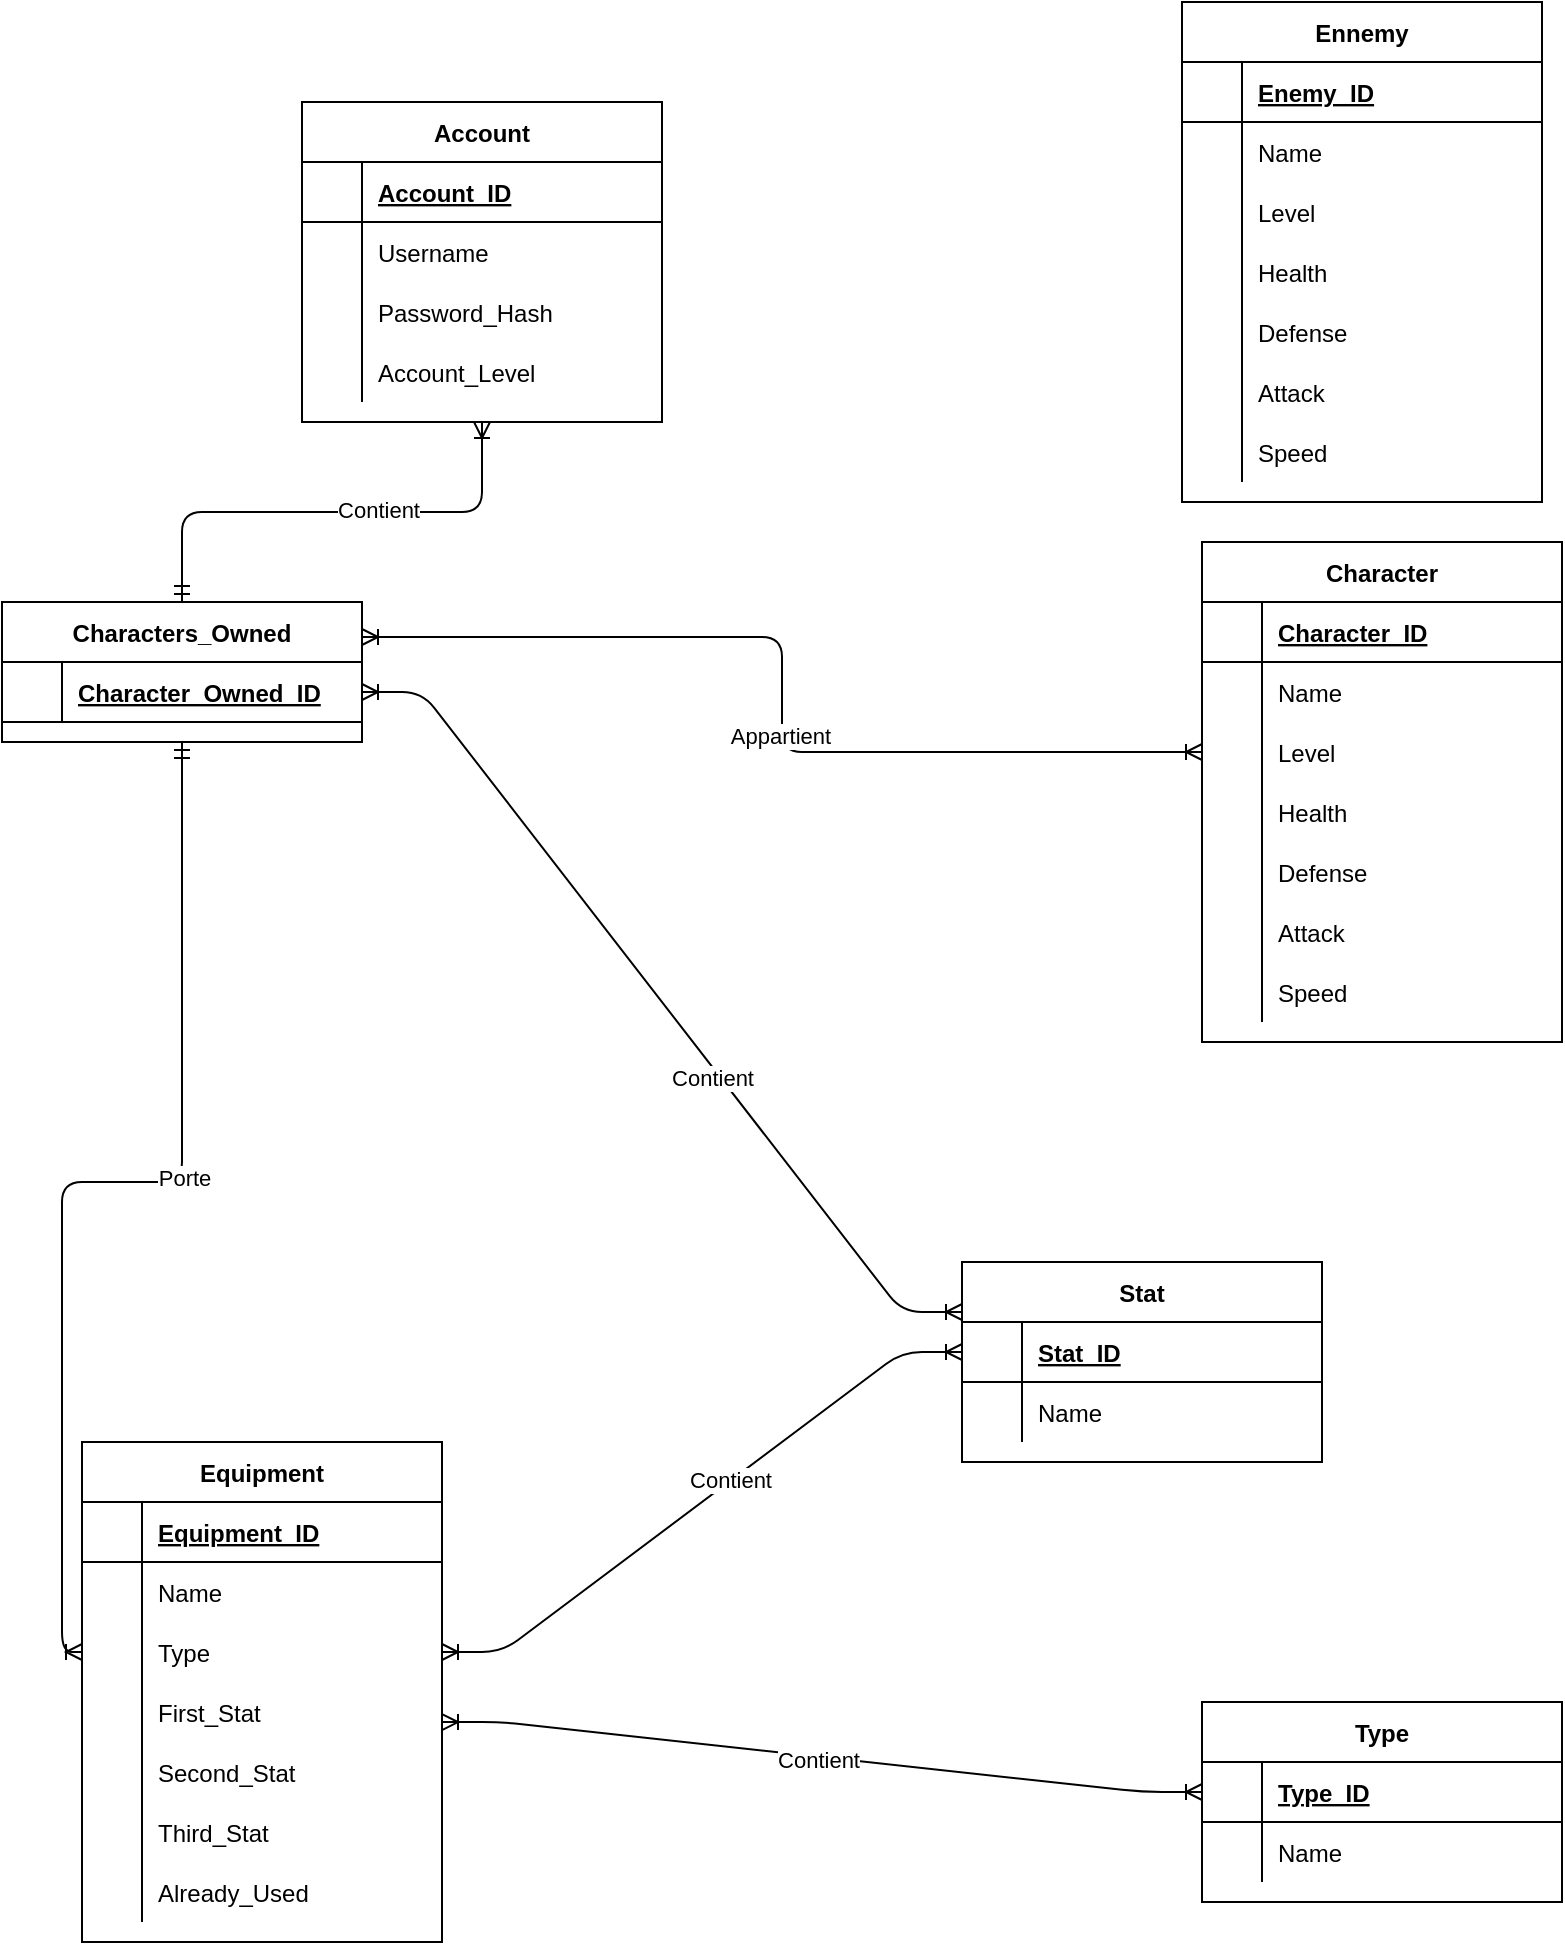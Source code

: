 <mxfile version="14.1.8" type="device"><diagram id="8hLPaaKzx66WJGvUgA-z" name="Page-1"><mxGraphModel dx="824" dy="996" grid="1" gridSize="10" guides="1" tooltips="1" connect="1" arrows="1" fold="1" page="1" pageScale="1" pageWidth="827" pageHeight="1169" math="0" shadow="0"><root><mxCell id="0"/><mxCell id="1" parent="0"/><mxCell id="Fsltv_npvF8DQwQNt9KI-1" value="Account" style="shape=table;startSize=30;container=1;collapsible=1;childLayout=tableLayout;fixedRows=1;rowLines=0;fontStyle=1;align=center;resizeLast=1;" parent="1" vertex="1"><mxGeometry x="180" y="170" width="180" height="160" as="geometry"/></mxCell><mxCell id="Fsltv_npvF8DQwQNt9KI-2" value="" style="shape=partialRectangle;collapsible=0;dropTarget=0;pointerEvents=0;fillColor=none;top=0;left=0;bottom=1;right=0;points=[[0,0.5],[1,0.5]];portConstraint=eastwest;" parent="Fsltv_npvF8DQwQNt9KI-1" vertex="1"><mxGeometry y="30" width="180" height="30" as="geometry"/></mxCell><mxCell id="Fsltv_npvF8DQwQNt9KI-3" value="" style="shape=partialRectangle;connectable=0;fillColor=none;top=0;left=0;bottom=0;right=0;fontStyle=1;overflow=hidden;" parent="Fsltv_npvF8DQwQNt9KI-2" vertex="1"><mxGeometry width="30" height="30" as="geometry"/></mxCell><mxCell id="Fsltv_npvF8DQwQNt9KI-4" value="Account_ID" style="shape=partialRectangle;connectable=0;fillColor=none;top=0;left=0;bottom=0;right=0;align=left;spacingLeft=6;fontStyle=5;overflow=hidden;" parent="Fsltv_npvF8DQwQNt9KI-2" vertex="1"><mxGeometry x="30" width="150" height="30" as="geometry"/></mxCell><mxCell id="Fsltv_npvF8DQwQNt9KI-11" value="" style="shape=partialRectangle;collapsible=0;dropTarget=0;pointerEvents=0;fillColor=none;top=0;left=0;bottom=0;right=0;points=[[0,0.5],[1,0.5]];portConstraint=eastwest;" parent="Fsltv_npvF8DQwQNt9KI-1" vertex="1"><mxGeometry y="60" width="180" height="30" as="geometry"/></mxCell><mxCell id="Fsltv_npvF8DQwQNt9KI-12" value="" style="shape=partialRectangle;connectable=0;fillColor=none;top=0;left=0;bottom=0;right=0;editable=1;overflow=hidden;" parent="Fsltv_npvF8DQwQNt9KI-11" vertex="1"><mxGeometry width="30" height="30" as="geometry"/></mxCell><mxCell id="Fsltv_npvF8DQwQNt9KI-13" value="Username" style="shape=partialRectangle;connectable=0;fillColor=none;top=0;left=0;bottom=0;right=0;align=left;spacingLeft=6;overflow=hidden;" parent="Fsltv_npvF8DQwQNt9KI-11" vertex="1"><mxGeometry x="30" width="150" height="30" as="geometry"/></mxCell><mxCell id="Fsltv_npvF8DQwQNt9KI-8" value="" style="shape=partialRectangle;collapsible=0;dropTarget=0;pointerEvents=0;fillColor=none;top=0;left=0;bottom=0;right=0;points=[[0,0.5],[1,0.5]];portConstraint=eastwest;" parent="Fsltv_npvF8DQwQNt9KI-1" vertex="1"><mxGeometry y="90" width="180" height="30" as="geometry"/></mxCell><mxCell id="Fsltv_npvF8DQwQNt9KI-9" value="" style="shape=partialRectangle;connectable=0;fillColor=none;top=0;left=0;bottom=0;right=0;editable=1;overflow=hidden;" parent="Fsltv_npvF8DQwQNt9KI-8" vertex="1"><mxGeometry width="30" height="30" as="geometry"/></mxCell><mxCell id="Fsltv_npvF8DQwQNt9KI-10" value="Password_Hash" style="shape=partialRectangle;connectable=0;fillColor=none;top=0;left=0;bottom=0;right=0;align=left;spacingLeft=6;overflow=hidden;" parent="Fsltv_npvF8DQwQNt9KI-8" vertex="1"><mxGeometry x="30" width="150" height="30" as="geometry"/></mxCell><mxCell id="Fsltv_npvF8DQwQNt9KI-15" value="" style="shape=partialRectangle;collapsible=0;dropTarget=0;pointerEvents=0;fillColor=none;top=0;left=0;bottom=0;right=0;points=[[0,0.5],[1,0.5]];portConstraint=eastwest;" parent="Fsltv_npvF8DQwQNt9KI-1" vertex="1"><mxGeometry y="120" width="180" height="30" as="geometry"/></mxCell><mxCell id="Fsltv_npvF8DQwQNt9KI-16" value="" style="shape=partialRectangle;connectable=0;fillColor=none;top=0;left=0;bottom=0;right=0;fontStyle=0;overflow=hidden;" parent="Fsltv_npvF8DQwQNt9KI-15" vertex="1"><mxGeometry width="30" height="30" as="geometry"/></mxCell><mxCell id="Fsltv_npvF8DQwQNt9KI-17" value="Account_Level" style="shape=partialRectangle;connectable=0;fillColor=none;top=0;left=0;bottom=0;right=0;align=left;spacingLeft=6;fontStyle=0;overflow=hidden;" parent="Fsltv_npvF8DQwQNt9KI-15" vertex="1"><mxGeometry x="30" width="150" height="30" as="geometry"/></mxCell><mxCell id="Fsltv_npvF8DQwQNt9KI-21" value="Character" style="shape=table;startSize=30;container=1;collapsible=1;childLayout=tableLayout;fixedRows=1;rowLines=0;fontStyle=1;align=center;resizeLast=1;" parent="1" vertex="1"><mxGeometry x="630" y="390" width="180" height="250" as="geometry"/></mxCell><mxCell id="Fsltv_npvF8DQwQNt9KI-22" value="" style="shape=partialRectangle;collapsible=0;dropTarget=0;pointerEvents=0;fillColor=none;top=0;left=0;bottom=1;right=0;points=[[0,0.5],[1,0.5]];portConstraint=eastwest;" parent="Fsltv_npvF8DQwQNt9KI-21" vertex="1"><mxGeometry y="30" width="180" height="30" as="geometry"/></mxCell><mxCell id="Fsltv_npvF8DQwQNt9KI-23" value="" style="shape=partialRectangle;connectable=0;fillColor=none;top=0;left=0;bottom=0;right=0;fontStyle=1;overflow=hidden;" parent="Fsltv_npvF8DQwQNt9KI-22" vertex="1"><mxGeometry width="30" height="30" as="geometry"/></mxCell><mxCell id="Fsltv_npvF8DQwQNt9KI-24" value="Character_ID" style="shape=partialRectangle;connectable=0;fillColor=none;top=0;left=0;bottom=0;right=0;align=left;spacingLeft=6;fontStyle=5;overflow=hidden;" parent="Fsltv_npvF8DQwQNt9KI-22" vertex="1"><mxGeometry x="30" width="150" height="30" as="geometry"/></mxCell><mxCell id="Fsltv_npvF8DQwQNt9KI-25" value="" style="shape=partialRectangle;collapsible=0;dropTarget=0;pointerEvents=0;fillColor=none;top=0;left=0;bottom=0;right=0;points=[[0,0.5],[1,0.5]];portConstraint=eastwest;" parent="Fsltv_npvF8DQwQNt9KI-21" vertex="1"><mxGeometry y="60" width="180" height="30" as="geometry"/></mxCell><mxCell id="Fsltv_npvF8DQwQNt9KI-26" value="" style="shape=partialRectangle;connectable=0;fillColor=none;top=0;left=0;bottom=0;right=0;editable=1;overflow=hidden;" parent="Fsltv_npvF8DQwQNt9KI-25" vertex="1"><mxGeometry width="30" height="30" as="geometry"/></mxCell><mxCell id="Fsltv_npvF8DQwQNt9KI-27" value="Name" style="shape=partialRectangle;connectable=0;fillColor=none;top=0;left=0;bottom=0;right=0;align=left;spacingLeft=6;overflow=hidden;" parent="Fsltv_npvF8DQwQNt9KI-25" vertex="1"><mxGeometry x="30" width="150" height="30" as="geometry"/></mxCell><mxCell id="Fsltv_npvF8DQwQNt9KI-28" value="" style="shape=partialRectangle;collapsible=0;dropTarget=0;pointerEvents=0;fillColor=none;top=0;left=0;bottom=0;right=0;points=[[0,0.5],[1,0.5]];portConstraint=eastwest;" parent="Fsltv_npvF8DQwQNt9KI-21" vertex="1"><mxGeometry y="90" width="180" height="30" as="geometry"/></mxCell><mxCell id="Fsltv_npvF8DQwQNt9KI-29" value="" style="shape=partialRectangle;connectable=0;fillColor=none;top=0;left=0;bottom=0;right=0;editable=1;overflow=hidden;" parent="Fsltv_npvF8DQwQNt9KI-28" vertex="1"><mxGeometry width="30" height="30" as="geometry"/></mxCell><mxCell id="Fsltv_npvF8DQwQNt9KI-30" value="Level" style="shape=partialRectangle;connectable=0;fillColor=none;top=0;left=0;bottom=0;right=0;align=left;spacingLeft=6;overflow=hidden;" parent="Fsltv_npvF8DQwQNt9KI-28" vertex="1"><mxGeometry x="30" width="150" height="30" as="geometry"/></mxCell><mxCell id="Fsltv_npvF8DQwQNt9KI-93" value="" style="shape=partialRectangle;collapsible=0;dropTarget=0;pointerEvents=0;fillColor=none;top=0;left=0;bottom=0;right=0;points=[[0,0.5],[1,0.5]];portConstraint=eastwest;" parent="Fsltv_npvF8DQwQNt9KI-21" vertex="1"><mxGeometry y="120" width="180" height="30" as="geometry"/></mxCell><mxCell id="Fsltv_npvF8DQwQNt9KI-94" value="" style="shape=partialRectangle;connectable=0;fillColor=none;top=0;left=0;bottom=0;right=0;editable=1;overflow=hidden;" parent="Fsltv_npvF8DQwQNt9KI-93" vertex="1"><mxGeometry width="30" height="30" as="geometry"/></mxCell><mxCell id="Fsltv_npvF8DQwQNt9KI-95" value="Health" style="shape=partialRectangle;connectable=0;fillColor=none;top=0;left=0;bottom=0;right=0;align=left;spacingLeft=6;overflow=hidden;" parent="Fsltv_npvF8DQwQNt9KI-93" vertex="1"><mxGeometry x="30" width="150" height="30" as="geometry"/></mxCell><mxCell id="Fsltv_npvF8DQwQNt9KI-31" value="" style="shape=partialRectangle;collapsible=0;dropTarget=0;pointerEvents=0;fillColor=none;top=0;left=0;bottom=0;right=0;points=[[0,0.5],[1,0.5]];portConstraint=eastwest;" parent="Fsltv_npvF8DQwQNt9KI-21" vertex="1"><mxGeometry y="150" width="180" height="30" as="geometry"/></mxCell><mxCell id="Fsltv_npvF8DQwQNt9KI-32" value="" style="shape=partialRectangle;connectable=0;fillColor=none;top=0;left=0;bottom=0;right=0;fontStyle=0;overflow=hidden;" parent="Fsltv_npvF8DQwQNt9KI-31" vertex="1"><mxGeometry width="30" height="30" as="geometry"/></mxCell><mxCell id="Fsltv_npvF8DQwQNt9KI-33" value="Defense" style="shape=partialRectangle;connectable=0;fillColor=none;top=0;left=0;bottom=0;right=0;align=left;spacingLeft=6;fontStyle=0;overflow=hidden;" parent="Fsltv_npvF8DQwQNt9KI-31" vertex="1"><mxGeometry x="30" width="150" height="30" as="geometry"/></mxCell><mxCell id="Fsltv_npvF8DQwQNt9KI-96" value="" style="shape=partialRectangle;collapsible=0;dropTarget=0;pointerEvents=0;fillColor=none;top=0;left=0;bottom=0;right=0;points=[[0,0.5],[1,0.5]];portConstraint=eastwest;" parent="Fsltv_npvF8DQwQNt9KI-21" vertex="1"><mxGeometry y="180" width="180" height="30" as="geometry"/></mxCell><mxCell id="Fsltv_npvF8DQwQNt9KI-97" value="" style="shape=partialRectangle;connectable=0;fillColor=none;top=0;left=0;bottom=0;right=0;editable=1;overflow=hidden;" parent="Fsltv_npvF8DQwQNt9KI-96" vertex="1"><mxGeometry width="30" height="30" as="geometry"/></mxCell><mxCell id="Fsltv_npvF8DQwQNt9KI-98" value="Attack" style="shape=partialRectangle;connectable=0;fillColor=none;top=0;left=0;bottom=0;right=0;align=left;spacingLeft=6;overflow=hidden;" parent="Fsltv_npvF8DQwQNt9KI-96" vertex="1"><mxGeometry x="30" width="150" height="30" as="geometry"/></mxCell><mxCell id="Fsltv_npvF8DQwQNt9KI-99" value="" style="shape=partialRectangle;collapsible=0;dropTarget=0;pointerEvents=0;fillColor=none;top=0;left=0;bottom=0;right=0;points=[[0,0.5],[1,0.5]];portConstraint=eastwest;" parent="Fsltv_npvF8DQwQNt9KI-21" vertex="1"><mxGeometry y="210" width="180" height="30" as="geometry"/></mxCell><mxCell id="Fsltv_npvF8DQwQNt9KI-100" value="" style="shape=partialRectangle;connectable=0;fillColor=none;top=0;left=0;bottom=0;right=0;editable=1;overflow=hidden;" parent="Fsltv_npvF8DQwQNt9KI-99" vertex="1"><mxGeometry width="30" height="30" as="geometry"/></mxCell><mxCell id="Fsltv_npvF8DQwQNt9KI-101" value="Speed" style="shape=partialRectangle;connectable=0;fillColor=none;top=0;left=0;bottom=0;right=0;align=left;spacingLeft=6;overflow=hidden;" parent="Fsltv_npvF8DQwQNt9KI-99" vertex="1"><mxGeometry x="30" width="150" height="30" as="geometry"/></mxCell><mxCell id="Fsltv_npvF8DQwQNt9KI-34" value="Ennemy" style="shape=table;startSize=30;container=1;collapsible=1;childLayout=tableLayout;fixedRows=1;rowLines=0;fontStyle=1;align=center;resizeLast=1;" parent="1" vertex="1"><mxGeometry x="620" y="120" width="180" height="250" as="geometry"/></mxCell><mxCell id="Fsltv_npvF8DQwQNt9KI-35" value="" style="shape=partialRectangle;collapsible=0;dropTarget=0;pointerEvents=0;fillColor=none;top=0;left=0;bottom=1;right=0;points=[[0,0.5],[1,0.5]];portConstraint=eastwest;" parent="Fsltv_npvF8DQwQNt9KI-34" vertex="1"><mxGeometry y="30" width="180" height="30" as="geometry"/></mxCell><mxCell id="Fsltv_npvF8DQwQNt9KI-36" value="" style="shape=partialRectangle;connectable=0;fillColor=none;top=0;left=0;bottom=0;right=0;fontStyle=1;overflow=hidden;" parent="Fsltv_npvF8DQwQNt9KI-35" vertex="1"><mxGeometry width="30" height="30" as="geometry"/></mxCell><mxCell id="Fsltv_npvF8DQwQNt9KI-37" value="Enemy_ID" style="shape=partialRectangle;connectable=0;fillColor=none;top=0;left=0;bottom=0;right=0;align=left;spacingLeft=6;fontStyle=5;overflow=hidden;" parent="Fsltv_npvF8DQwQNt9KI-35" vertex="1"><mxGeometry x="30" width="150" height="30" as="geometry"/></mxCell><mxCell id="Fsltv_npvF8DQwQNt9KI-38" value="" style="shape=partialRectangle;collapsible=0;dropTarget=0;pointerEvents=0;fillColor=none;top=0;left=0;bottom=0;right=0;points=[[0,0.5],[1,0.5]];portConstraint=eastwest;" parent="Fsltv_npvF8DQwQNt9KI-34" vertex="1"><mxGeometry y="60" width="180" height="30" as="geometry"/></mxCell><mxCell id="Fsltv_npvF8DQwQNt9KI-39" value="" style="shape=partialRectangle;connectable=0;fillColor=none;top=0;left=0;bottom=0;right=0;editable=1;overflow=hidden;" parent="Fsltv_npvF8DQwQNt9KI-38" vertex="1"><mxGeometry width="30" height="30" as="geometry"/></mxCell><mxCell id="Fsltv_npvF8DQwQNt9KI-40" value="Name" style="shape=partialRectangle;connectable=0;fillColor=none;top=0;left=0;bottom=0;right=0;align=left;spacingLeft=6;overflow=hidden;" parent="Fsltv_npvF8DQwQNt9KI-38" vertex="1"><mxGeometry x="30" width="150" height="30" as="geometry"/></mxCell><mxCell id="Fsltv_npvF8DQwQNt9KI-41" value="" style="shape=partialRectangle;collapsible=0;dropTarget=0;pointerEvents=0;fillColor=none;top=0;left=0;bottom=0;right=0;points=[[0,0.5],[1,0.5]];portConstraint=eastwest;" parent="Fsltv_npvF8DQwQNt9KI-34" vertex="1"><mxGeometry y="90" width="180" height="30" as="geometry"/></mxCell><mxCell id="Fsltv_npvF8DQwQNt9KI-42" value="" style="shape=partialRectangle;connectable=0;fillColor=none;top=0;left=0;bottom=0;right=0;editable=1;overflow=hidden;" parent="Fsltv_npvF8DQwQNt9KI-41" vertex="1"><mxGeometry width="30" height="30" as="geometry"/></mxCell><mxCell id="Fsltv_npvF8DQwQNt9KI-43" value="Level" style="shape=partialRectangle;connectable=0;fillColor=none;top=0;left=0;bottom=0;right=0;align=left;spacingLeft=6;overflow=hidden;" parent="Fsltv_npvF8DQwQNt9KI-41" vertex="1"><mxGeometry x="30" width="150" height="30" as="geometry"/></mxCell><mxCell id="Fsltv_npvF8DQwQNt9KI-44" value="" style="shape=partialRectangle;collapsible=0;dropTarget=0;pointerEvents=0;fillColor=none;top=0;left=0;bottom=0;right=0;points=[[0,0.5],[1,0.5]];portConstraint=eastwest;" parent="Fsltv_npvF8DQwQNt9KI-34" vertex="1"><mxGeometry y="120" width="180" height="30" as="geometry"/></mxCell><mxCell id="Fsltv_npvF8DQwQNt9KI-45" value="" style="shape=partialRectangle;connectable=0;fillColor=none;top=0;left=0;bottom=0;right=0;editable=1;overflow=hidden;" parent="Fsltv_npvF8DQwQNt9KI-44" vertex="1"><mxGeometry width="30" height="30" as="geometry"/></mxCell><mxCell id="Fsltv_npvF8DQwQNt9KI-46" value="Health" style="shape=partialRectangle;connectable=0;fillColor=none;top=0;left=0;bottom=0;right=0;align=left;spacingLeft=6;overflow=hidden;" parent="Fsltv_npvF8DQwQNt9KI-44" vertex="1"><mxGeometry x="30" width="150" height="30" as="geometry"/></mxCell><mxCell id="Fsltv_npvF8DQwQNt9KI-119" value="" style="shape=partialRectangle;collapsible=0;dropTarget=0;pointerEvents=0;fillColor=none;top=0;left=0;bottom=0;right=0;points=[[0,0.5],[1,0.5]];portConstraint=eastwest;" parent="Fsltv_npvF8DQwQNt9KI-34" vertex="1"><mxGeometry y="150" width="180" height="30" as="geometry"/></mxCell><mxCell id="Fsltv_npvF8DQwQNt9KI-120" value="" style="shape=partialRectangle;connectable=0;fillColor=none;top=0;left=0;bottom=0;right=0;editable=1;overflow=hidden;" parent="Fsltv_npvF8DQwQNt9KI-119" vertex="1"><mxGeometry width="30" height="30" as="geometry"/></mxCell><mxCell id="Fsltv_npvF8DQwQNt9KI-121" value="Defense" style="shape=partialRectangle;connectable=0;fillColor=none;top=0;left=0;bottom=0;right=0;align=left;spacingLeft=6;overflow=hidden;" parent="Fsltv_npvF8DQwQNt9KI-119" vertex="1"><mxGeometry x="30" width="150" height="30" as="geometry"/></mxCell><mxCell id="Fsltv_npvF8DQwQNt9KI-122" value="" style="shape=partialRectangle;collapsible=0;dropTarget=0;pointerEvents=0;fillColor=none;top=0;left=0;bottom=0;right=0;points=[[0,0.5],[1,0.5]];portConstraint=eastwest;" parent="Fsltv_npvF8DQwQNt9KI-34" vertex="1"><mxGeometry y="180" width="180" height="30" as="geometry"/></mxCell><mxCell id="Fsltv_npvF8DQwQNt9KI-123" value="" style="shape=partialRectangle;connectable=0;fillColor=none;top=0;left=0;bottom=0;right=0;editable=1;overflow=hidden;" parent="Fsltv_npvF8DQwQNt9KI-122" vertex="1"><mxGeometry width="30" height="30" as="geometry"/></mxCell><mxCell id="Fsltv_npvF8DQwQNt9KI-124" value="Attack" style="shape=partialRectangle;connectable=0;fillColor=none;top=0;left=0;bottom=0;right=0;align=left;spacingLeft=6;overflow=hidden;" parent="Fsltv_npvF8DQwQNt9KI-122" vertex="1"><mxGeometry x="30" width="150" height="30" as="geometry"/></mxCell><mxCell id="Fsltv_npvF8DQwQNt9KI-125" value="" style="shape=partialRectangle;collapsible=0;dropTarget=0;pointerEvents=0;fillColor=none;top=0;left=0;bottom=0;right=0;points=[[0,0.5],[1,0.5]];portConstraint=eastwest;" parent="Fsltv_npvF8DQwQNt9KI-34" vertex="1"><mxGeometry y="210" width="180" height="30" as="geometry"/></mxCell><mxCell id="Fsltv_npvF8DQwQNt9KI-126" value="" style="shape=partialRectangle;connectable=0;fillColor=none;top=0;left=0;bottom=0;right=0;editable=1;overflow=hidden;" parent="Fsltv_npvF8DQwQNt9KI-125" vertex="1"><mxGeometry width="30" height="30" as="geometry"/></mxCell><mxCell id="Fsltv_npvF8DQwQNt9KI-127" value="Speed" style="shape=partialRectangle;connectable=0;fillColor=none;top=0;left=0;bottom=0;right=0;align=left;spacingLeft=6;overflow=hidden;" parent="Fsltv_npvF8DQwQNt9KI-125" vertex="1"><mxGeometry x="30" width="150" height="30" as="geometry"/></mxCell><mxCell id="Fsltv_npvF8DQwQNt9KI-47" value="Characters_Owned" style="shape=table;startSize=30;container=1;collapsible=1;childLayout=tableLayout;fixedRows=1;rowLines=0;fontStyle=1;align=center;resizeLast=1;" parent="1" vertex="1"><mxGeometry x="30" y="420" width="180" height="70" as="geometry"/></mxCell><mxCell id="Fsltv_npvF8DQwQNt9KI-48" value="" style="shape=partialRectangle;collapsible=0;dropTarget=0;pointerEvents=0;fillColor=none;top=0;left=0;bottom=1;right=0;points=[[0,0.5],[1,0.5]];portConstraint=eastwest;" parent="Fsltv_npvF8DQwQNt9KI-47" vertex="1"><mxGeometry y="30" width="180" height="30" as="geometry"/></mxCell><mxCell id="Fsltv_npvF8DQwQNt9KI-49" value="" style="shape=partialRectangle;connectable=0;fillColor=none;top=0;left=0;bottom=0;right=0;fontStyle=1;overflow=hidden;" parent="Fsltv_npvF8DQwQNt9KI-48" vertex="1"><mxGeometry width="30" height="30" as="geometry"/></mxCell><mxCell id="Fsltv_npvF8DQwQNt9KI-50" value="Character_Owned_ID" style="shape=partialRectangle;connectable=0;fillColor=none;top=0;left=0;bottom=0;right=0;align=left;spacingLeft=6;fontStyle=5;overflow=hidden;" parent="Fsltv_npvF8DQwQNt9KI-48" vertex="1"><mxGeometry x="30" width="150" height="30" as="geometry"/></mxCell><mxCell id="Fsltv_npvF8DQwQNt9KI-60" value="Equipment" style="shape=table;startSize=30;container=1;collapsible=1;childLayout=tableLayout;fixedRows=1;rowLines=0;fontStyle=1;align=center;resizeLast=1;" parent="1" vertex="1"><mxGeometry x="70" y="840" width="180" height="250" as="geometry"/></mxCell><mxCell id="Fsltv_npvF8DQwQNt9KI-61" value="" style="shape=partialRectangle;collapsible=0;dropTarget=0;pointerEvents=0;fillColor=none;top=0;left=0;bottom=1;right=0;points=[[0,0.5],[1,0.5]];portConstraint=eastwest;" parent="Fsltv_npvF8DQwQNt9KI-60" vertex="1"><mxGeometry y="30" width="180" height="30" as="geometry"/></mxCell><mxCell id="Fsltv_npvF8DQwQNt9KI-62" value="" style="shape=partialRectangle;connectable=0;fillColor=none;top=0;left=0;bottom=0;right=0;fontStyle=1;overflow=hidden;" parent="Fsltv_npvF8DQwQNt9KI-61" vertex="1"><mxGeometry width="30" height="30" as="geometry"/></mxCell><mxCell id="Fsltv_npvF8DQwQNt9KI-63" value="Equipment_ID" style="shape=partialRectangle;connectable=0;fillColor=none;top=0;left=0;bottom=0;right=0;align=left;spacingLeft=6;fontStyle=5;overflow=hidden;" parent="Fsltv_npvF8DQwQNt9KI-61" vertex="1"><mxGeometry x="30" width="150" height="30" as="geometry"/></mxCell><mxCell id="Fsltv_npvF8DQwQNt9KI-67" value="" style="shape=partialRectangle;collapsible=0;dropTarget=0;pointerEvents=0;fillColor=none;top=0;left=0;bottom=0;right=0;points=[[0,0.5],[1,0.5]];portConstraint=eastwest;" parent="Fsltv_npvF8DQwQNt9KI-60" vertex="1"><mxGeometry y="60" width="180" height="30" as="geometry"/></mxCell><mxCell id="Fsltv_npvF8DQwQNt9KI-68" value="" style="shape=partialRectangle;connectable=0;fillColor=none;top=0;left=0;bottom=0;right=0;editable=1;overflow=hidden;" parent="Fsltv_npvF8DQwQNt9KI-67" vertex="1"><mxGeometry width="30" height="30" as="geometry"/></mxCell><mxCell id="Fsltv_npvF8DQwQNt9KI-69" value="Name" style="shape=partialRectangle;connectable=0;fillColor=none;top=0;left=0;bottom=0;right=0;align=left;spacingLeft=6;overflow=hidden;" parent="Fsltv_npvF8DQwQNt9KI-67" vertex="1"><mxGeometry x="30" width="150" height="30" as="geometry"/></mxCell><mxCell id="Fsltv_npvF8DQwQNt9KI-64" value="" style="shape=partialRectangle;collapsible=0;dropTarget=0;pointerEvents=0;fillColor=none;top=0;left=0;bottom=0;right=0;points=[[0,0.5],[1,0.5]];portConstraint=eastwest;" parent="Fsltv_npvF8DQwQNt9KI-60" vertex="1"><mxGeometry y="90" width="180" height="30" as="geometry"/></mxCell><mxCell id="Fsltv_npvF8DQwQNt9KI-65" value="" style="shape=partialRectangle;connectable=0;fillColor=none;top=0;left=0;bottom=0;right=0;editable=1;overflow=hidden;" parent="Fsltv_npvF8DQwQNt9KI-64" vertex="1"><mxGeometry width="30" height="30" as="geometry"/></mxCell><mxCell id="Fsltv_npvF8DQwQNt9KI-66" value="Type" style="shape=partialRectangle;connectable=0;fillColor=none;top=0;left=0;bottom=0;right=0;align=left;spacingLeft=6;overflow=hidden;" parent="Fsltv_npvF8DQwQNt9KI-64" vertex="1"><mxGeometry x="30" width="150" height="30" as="geometry"/></mxCell><mxCell id="Fsltv_npvF8DQwQNt9KI-70" value="" style="shape=partialRectangle;collapsible=0;dropTarget=0;pointerEvents=0;fillColor=none;top=0;left=0;bottom=0;right=0;points=[[0,0.5],[1,0.5]];portConstraint=eastwest;" parent="Fsltv_npvF8DQwQNt9KI-60" vertex="1"><mxGeometry y="120" width="180" height="30" as="geometry"/></mxCell><mxCell id="Fsltv_npvF8DQwQNt9KI-71" value="" style="shape=partialRectangle;connectable=0;fillColor=none;top=0;left=0;bottom=0;right=0;editable=1;overflow=hidden;" parent="Fsltv_npvF8DQwQNt9KI-70" vertex="1"><mxGeometry width="30" height="30" as="geometry"/></mxCell><mxCell id="Fsltv_npvF8DQwQNt9KI-72" value="First_Stat" style="shape=partialRectangle;connectable=0;fillColor=none;top=0;left=0;bottom=0;right=0;align=left;spacingLeft=6;overflow=hidden;" parent="Fsltv_npvF8DQwQNt9KI-70" vertex="1"><mxGeometry x="30" width="150" height="30" as="geometry"/></mxCell><mxCell id="Fsltv_npvF8DQwQNt9KI-84" value="" style="shape=partialRectangle;collapsible=0;dropTarget=0;pointerEvents=0;fillColor=none;top=0;left=0;bottom=0;right=0;points=[[0,0.5],[1,0.5]];portConstraint=eastwest;" parent="Fsltv_npvF8DQwQNt9KI-60" vertex="1"><mxGeometry y="150" width="180" height="30" as="geometry"/></mxCell><mxCell id="Fsltv_npvF8DQwQNt9KI-85" value="" style="shape=partialRectangle;connectable=0;fillColor=none;top=0;left=0;bottom=0;right=0;editable=1;overflow=hidden;" parent="Fsltv_npvF8DQwQNt9KI-84" vertex="1"><mxGeometry width="30" height="30" as="geometry"/></mxCell><mxCell id="Fsltv_npvF8DQwQNt9KI-86" value="Second_Stat" style="shape=partialRectangle;connectable=0;fillColor=none;top=0;left=0;bottom=0;right=0;align=left;spacingLeft=6;overflow=hidden;" parent="Fsltv_npvF8DQwQNt9KI-84" vertex="1"><mxGeometry x="30" width="150" height="30" as="geometry"/></mxCell><mxCell id="Fsltv_npvF8DQwQNt9KI-87" value="" style="shape=partialRectangle;collapsible=0;dropTarget=0;pointerEvents=0;fillColor=none;top=0;left=0;bottom=0;right=0;points=[[0,0.5],[1,0.5]];portConstraint=eastwest;" parent="Fsltv_npvF8DQwQNt9KI-60" vertex="1"><mxGeometry y="180" width="180" height="30" as="geometry"/></mxCell><mxCell id="Fsltv_npvF8DQwQNt9KI-88" value="" style="shape=partialRectangle;connectable=0;fillColor=none;top=0;left=0;bottom=0;right=0;editable=1;overflow=hidden;" parent="Fsltv_npvF8DQwQNt9KI-87" vertex="1"><mxGeometry width="30" height="30" as="geometry"/></mxCell><mxCell id="Fsltv_npvF8DQwQNt9KI-89" value="Third_Stat" style="shape=partialRectangle;connectable=0;fillColor=none;top=0;left=0;bottom=0;right=0;align=left;spacingLeft=6;overflow=hidden;" parent="Fsltv_npvF8DQwQNt9KI-87" vertex="1"><mxGeometry x="30" width="150" height="30" as="geometry"/></mxCell><mxCell id="Fsltv_npvF8DQwQNt9KI-90" value="" style="shape=partialRectangle;collapsible=0;dropTarget=0;pointerEvents=0;fillColor=none;top=0;left=0;bottom=0;right=0;points=[[0,0.5],[1,0.5]];portConstraint=eastwest;" parent="Fsltv_npvF8DQwQNt9KI-60" vertex="1"><mxGeometry y="210" width="180" height="30" as="geometry"/></mxCell><mxCell id="Fsltv_npvF8DQwQNt9KI-91" value="" style="shape=partialRectangle;connectable=0;fillColor=none;top=0;left=0;bottom=0;right=0;editable=1;overflow=hidden;" parent="Fsltv_npvF8DQwQNt9KI-90" vertex="1"><mxGeometry width="30" height="30" as="geometry"/></mxCell><mxCell id="Fsltv_npvF8DQwQNt9KI-92" value="Already_Used" style="shape=partialRectangle;connectable=0;fillColor=none;top=0;left=0;bottom=0;right=0;align=left;spacingLeft=6;overflow=hidden;" parent="Fsltv_npvF8DQwQNt9KI-90" vertex="1"><mxGeometry x="30" width="150" height="30" as="geometry"/></mxCell><mxCell id="Fsltv_npvF8DQwQNt9KI-74" value="" style="edgeStyle=orthogonalEdgeStyle;fontSize=12;html=1;endArrow=ERoneToMany;endFill=0;entryX=0.5;entryY=1;entryDx=0;entryDy=0;exitX=0.5;exitY=0;exitDx=0;exitDy=0;startArrow=ERmandOne;startFill=0;" parent="1" source="Fsltv_npvF8DQwQNt9KI-47" target="Fsltv_npvF8DQwQNt9KI-1" edge="1"><mxGeometry width="100" height="100" relative="1" as="geometry"><mxPoint x="340" y="360" as="sourcePoint"/><mxPoint x="440" y="260" as="targetPoint"/></mxGeometry></mxCell><mxCell id="Fsltv_npvF8DQwQNt9KI-77" value="Contient" style="edgeLabel;html=1;align=center;verticalAlign=middle;resizable=0;points=[];" parent="Fsltv_npvF8DQwQNt9KI-74" vertex="1" connectable="0"><mxGeometry x="0.188" y="1" relative="1" as="geometry"><mxPoint as="offset"/></mxGeometry></mxCell><mxCell id="Fsltv_npvF8DQwQNt9KI-80" value="" style="edgeStyle=orthogonalEdgeStyle;fontSize=12;html=1;endArrow=ERmandOne;endFill=0;exitX=0;exitY=0.5;exitDx=0;exitDy=0;entryX=0.5;entryY=1;entryDx=0;entryDy=0;startArrow=ERoneToMany;startFill=0;" parent="1" source="Fsltv_npvF8DQwQNt9KI-64" target="Fsltv_npvF8DQwQNt9KI-47" edge="1"><mxGeometry width="100" height="100" relative="1" as="geometry"><mxPoint x="340" y="930" as="sourcePoint"/><mxPoint x="500" y="680" as="targetPoint"/></mxGeometry></mxCell><mxCell id="Fsltv_npvF8DQwQNt9KI-81" value="Porte" style="edgeLabel;html=1;align=center;verticalAlign=middle;resizable=0;points=[];" parent="Fsltv_npvF8DQwQNt9KI-80" vertex="1" connectable="0"><mxGeometry x="0.17" y="-1" relative="1" as="geometry"><mxPoint as="offset"/></mxGeometry></mxCell><mxCell id="1KtDfh4DlHI_m2NTndo6-1" value="" style="edgeStyle=orthogonalEdgeStyle;fontSize=12;html=1;endArrow=ERoneToMany;endFill=0;entryX=1;entryY=0.25;entryDx=0;entryDy=0;exitX=0;exitY=0.5;exitDx=0;exitDy=0;startArrow=ERoneToMany;startFill=0;" edge="1" parent="1" source="Fsltv_npvF8DQwQNt9KI-28" target="Fsltv_npvF8DQwQNt9KI-47"><mxGeometry width="100" height="100" relative="1" as="geometry"><mxPoint x="370" y="670" as="sourcePoint"/><mxPoint x="470" y="570" as="targetPoint"/></mxGeometry></mxCell><mxCell id="1KtDfh4DlHI_m2NTndo6-2" value="Appartient" style="edgeLabel;html=1;align=center;verticalAlign=middle;resizable=0;points=[];" vertex="1" connectable="0" parent="1KtDfh4DlHI_m2NTndo6-1"><mxGeometry x="-0.087" y="1" relative="1" as="geometry"><mxPoint as="offset"/></mxGeometry></mxCell><mxCell id="1KtDfh4DlHI_m2NTndo6-3" value="Stat" style="shape=table;startSize=30;container=1;collapsible=1;childLayout=tableLayout;fixedRows=1;rowLines=0;fontStyle=1;align=center;resizeLast=1;" vertex="1" parent="1"><mxGeometry x="510" y="750" width="180" height="100" as="geometry"/></mxCell><mxCell id="1KtDfh4DlHI_m2NTndo6-4" value="" style="shape=partialRectangle;collapsible=0;dropTarget=0;pointerEvents=0;fillColor=none;top=0;left=0;bottom=1;right=0;points=[[0,0.5],[1,0.5]];portConstraint=eastwest;" vertex="1" parent="1KtDfh4DlHI_m2NTndo6-3"><mxGeometry y="30" width="180" height="30" as="geometry"/></mxCell><mxCell id="1KtDfh4DlHI_m2NTndo6-5" value="" style="shape=partialRectangle;connectable=0;fillColor=none;top=0;left=0;bottom=0;right=0;fontStyle=1;overflow=hidden;" vertex="1" parent="1KtDfh4DlHI_m2NTndo6-4"><mxGeometry width="30" height="30" as="geometry"/></mxCell><mxCell id="1KtDfh4DlHI_m2NTndo6-6" value="Stat_ID" style="shape=partialRectangle;connectable=0;fillColor=none;top=0;left=0;bottom=0;right=0;align=left;spacingLeft=6;fontStyle=5;overflow=hidden;" vertex="1" parent="1KtDfh4DlHI_m2NTndo6-4"><mxGeometry x="30" width="150" height="30" as="geometry"/></mxCell><mxCell id="1KtDfh4DlHI_m2NTndo6-7" value="" style="shape=partialRectangle;collapsible=0;dropTarget=0;pointerEvents=0;fillColor=none;top=0;left=0;bottom=0;right=0;points=[[0,0.5],[1,0.5]];portConstraint=eastwest;" vertex="1" parent="1KtDfh4DlHI_m2NTndo6-3"><mxGeometry y="60" width="180" height="30" as="geometry"/></mxCell><mxCell id="1KtDfh4DlHI_m2NTndo6-8" value="" style="shape=partialRectangle;connectable=0;fillColor=none;top=0;left=0;bottom=0;right=0;editable=1;overflow=hidden;" vertex="1" parent="1KtDfh4DlHI_m2NTndo6-7"><mxGeometry width="30" height="30" as="geometry"/></mxCell><mxCell id="1KtDfh4DlHI_m2NTndo6-9" value="Name" style="shape=partialRectangle;connectable=0;fillColor=none;top=0;left=0;bottom=0;right=0;align=left;spacingLeft=6;overflow=hidden;" vertex="1" parent="1KtDfh4DlHI_m2NTndo6-7"><mxGeometry x="30" width="150" height="30" as="geometry"/></mxCell><mxCell id="1KtDfh4DlHI_m2NTndo6-28" value="Type" style="shape=table;startSize=30;container=1;collapsible=1;childLayout=tableLayout;fixedRows=1;rowLines=0;fontStyle=1;align=center;resizeLast=1;" vertex="1" parent="1"><mxGeometry x="630" y="970" width="180" height="100" as="geometry"/></mxCell><mxCell id="1KtDfh4DlHI_m2NTndo6-29" value="" style="shape=partialRectangle;collapsible=0;dropTarget=0;pointerEvents=0;fillColor=none;top=0;left=0;bottom=1;right=0;points=[[0,0.5],[1,0.5]];portConstraint=eastwest;" vertex="1" parent="1KtDfh4DlHI_m2NTndo6-28"><mxGeometry y="30" width="180" height="30" as="geometry"/></mxCell><mxCell id="1KtDfh4DlHI_m2NTndo6-30" value="" style="shape=partialRectangle;connectable=0;fillColor=none;top=0;left=0;bottom=0;right=0;fontStyle=1;overflow=hidden;" vertex="1" parent="1KtDfh4DlHI_m2NTndo6-29"><mxGeometry width="30" height="30" as="geometry"/></mxCell><mxCell id="1KtDfh4DlHI_m2NTndo6-31" value="Type_ID" style="shape=partialRectangle;connectable=0;fillColor=none;top=0;left=0;bottom=0;right=0;align=left;spacingLeft=6;fontStyle=5;overflow=hidden;" vertex="1" parent="1KtDfh4DlHI_m2NTndo6-29"><mxGeometry x="30" width="150" height="30" as="geometry"/></mxCell><mxCell id="1KtDfh4DlHI_m2NTndo6-32" value="" style="shape=partialRectangle;collapsible=0;dropTarget=0;pointerEvents=0;fillColor=none;top=0;left=0;bottom=0;right=0;points=[[0,0.5],[1,0.5]];portConstraint=eastwest;" vertex="1" parent="1KtDfh4DlHI_m2NTndo6-28"><mxGeometry y="60" width="180" height="30" as="geometry"/></mxCell><mxCell id="1KtDfh4DlHI_m2NTndo6-33" value="" style="shape=partialRectangle;connectable=0;fillColor=none;top=0;left=0;bottom=0;right=0;editable=1;overflow=hidden;" vertex="1" parent="1KtDfh4DlHI_m2NTndo6-32"><mxGeometry width="30" height="30" as="geometry"/></mxCell><mxCell id="1KtDfh4DlHI_m2NTndo6-34" value="Name" style="shape=partialRectangle;connectable=0;fillColor=none;top=0;left=0;bottom=0;right=0;align=left;spacingLeft=6;overflow=hidden;" vertex="1" parent="1KtDfh4DlHI_m2NTndo6-32"><mxGeometry x="30" width="150" height="30" as="geometry"/></mxCell><mxCell id="1KtDfh4DlHI_m2NTndo6-41" value="" style="edgeStyle=entityRelationEdgeStyle;fontSize=12;html=1;endArrow=ERoneToMany;startArrow=ERoneToMany;exitX=1;exitY=-0.333;exitDx=0;exitDy=0;exitPerimeter=0;entryX=0;entryY=0.5;entryDx=0;entryDy=0;startFill=0;endFill=0;" edge="1" parent="1" source="Fsltv_npvF8DQwQNt9KI-84" target="1KtDfh4DlHI_m2NTndo6-29"><mxGeometry width="100" height="100" relative="1" as="geometry"><mxPoint x="470" y="1070" as="sourcePoint"/><mxPoint x="570" y="970" as="targetPoint"/></mxGeometry></mxCell><mxCell id="1KtDfh4DlHI_m2NTndo6-45" value="Contient" style="edgeLabel;html=1;align=center;verticalAlign=middle;resizable=0;points=[];" vertex="1" connectable="0" parent="1KtDfh4DlHI_m2NTndo6-41"><mxGeometry x="-0.014" y="-2" relative="1" as="geometry"><mxPoint as="offset"/></mxGeometry></mxCell><mxCell id="1KtDfh4DlHI_m2NTndo6-42" value="" style="edgeStyle=entityRelationEdgeStyle;fontSize=12;html=1;endArrow=ERoneToMany;startArrow=ERoneToMany;exitX=1;exitY=0.5;exitDx=0;exitDy=0;entryX=0;entryY=0.5;entryDx=0;entryDy=0;" edge="1" parent="1" source="Fsltv_npvF8DQwQNt9KI-64" target="1KtDfh4DlHI_m2NTndo6-4"><mxGeometry width="100" height="100" relative="1" as="geometry"><mxPoint x="250" y="820" as="sourcePoint"/><mxPoint x="484" y="800" as="targetPoint"/></mxGeometry></mxCell><mxCell id="1KtDfh4DlHI_m2NTndo6-44" value="Contient" style="edgeLabel;html=1;align=center;verticalAlign=middle;resizable=0;points=[];" vertex="1" connectable="0" parent="1KtDfh4DlHI_m2NTndo6-42"><mxGeometry x="0.112" relative="1" as="geometry"><mxPoint y="-1" as="offset"/></mxGeometry></mxCell><mxCell id="1KtDfh4DlHI_m2NTndo6-43" value="" style="edgeStyle=entityRelationEdgeStyle;fontSize=12;html=1;endArrow=ERoneToMany;startArrow=ERoneToMany;entryX=0;entryY=0.25;entryDx=0;entryDy=0;exitX=1;exitY=0.5;exitDx=0;exitDy=0;" edge="1" parent="1" source="Fsltv_npvF8DQwQNt9KI-48" target="1KtDfh4DlHI_m2NTndo6-3"><mxGeometry width="100" height="100" relative="1" as="geometry"><mxPoint x="310" y="780" as="sourcePoint"/><mxPoint x="410" y="680" as="targetPoint"/></mxGeometry></mxCell><mxCell id="1KtDfh4DlHI_m2NTndo6-46" value="Contient" style="edgeLabel;html=1;align=center;verticalAlign=middle;resizable=0;points=[];" vertex="1" connectable="0" parent="1KtDfh4DlHI_m2NTndo6-43"><mxGeometry x="0.199" y="-4" relative="1" as="geometry"><mxPoint as="offset"/></mxGeometry></mxCell></root></mxGraphModel></diagram></mxfile>